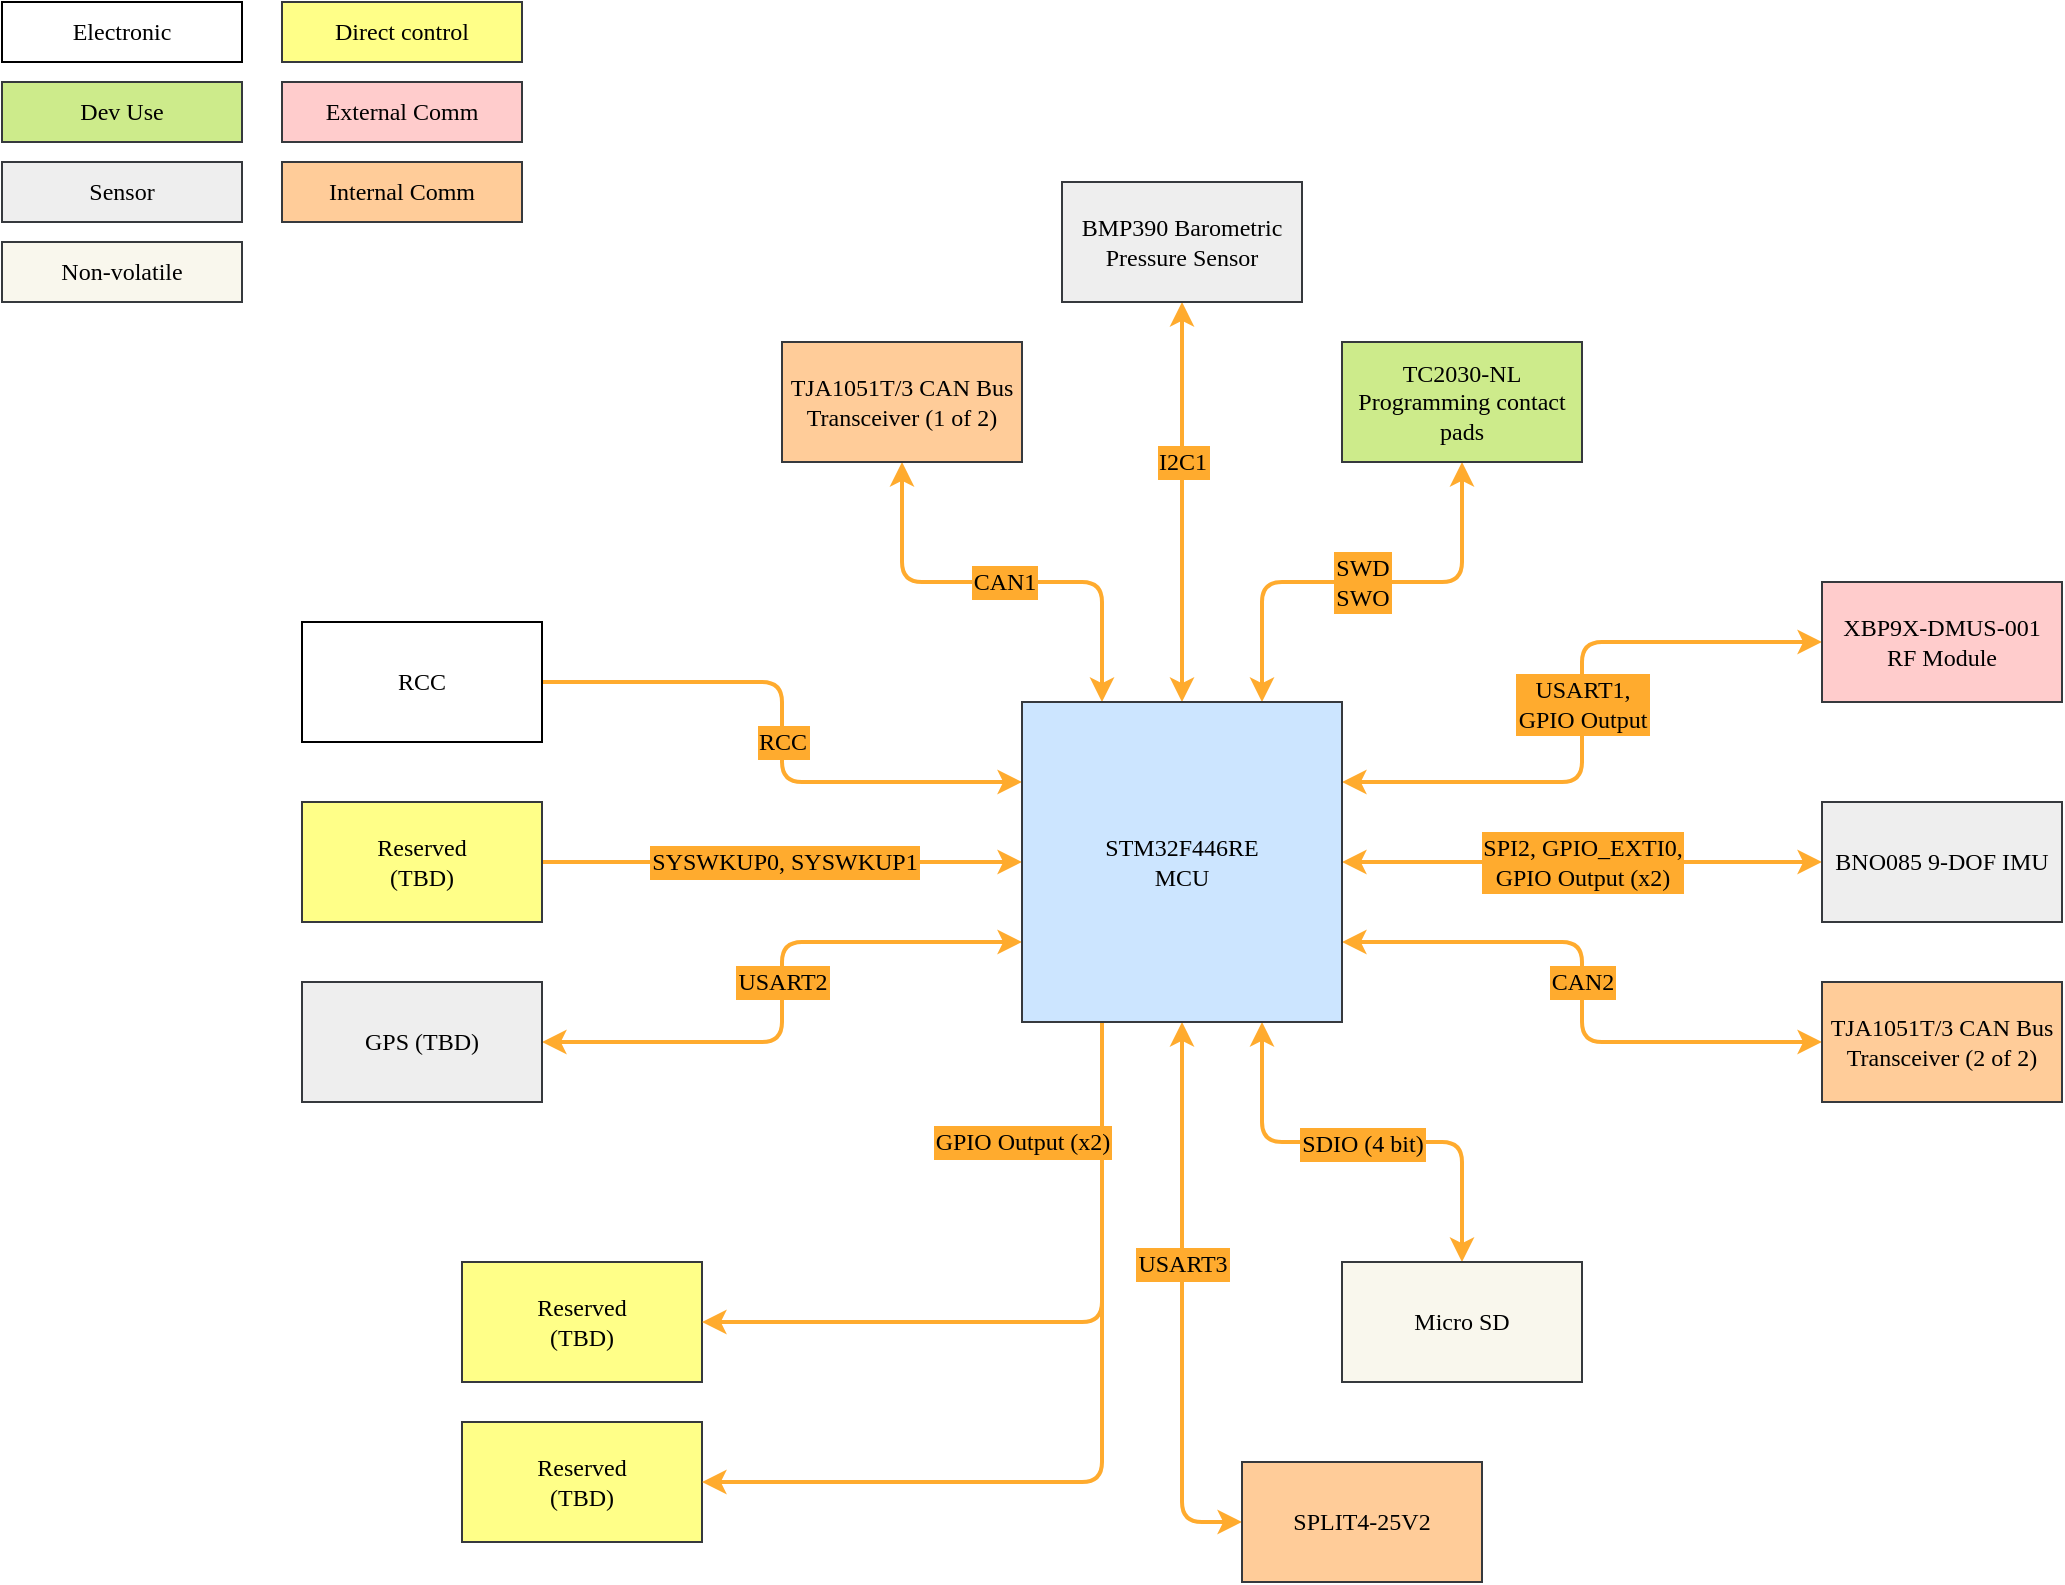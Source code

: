<mxfile version="24.7.12">
  <diagram name="Page-1" id="_8Z-U01voDiPmD-Zs1qL">
    <mxGraphModel dx="1434" dy="746" grid="1" gridSize="10" guides="1" tooltips="1" connect="1" arrows="1" fold="1" page="1" pageScale="1" pageWidth="1169" pageHeight="827" math="0" shadow="0">
      <root>
        <mxCell id="0" />
        <mxCell id="1" parent="0" />
        <mxCell id="5DF6abSAtcW0_sRubqsM-15" style="edgeStyle=orthogonalEdgeStyle;rounded=1;orthogonalLoop=1;jettySize=auto;html=1;exitX=0;exitY=0.25;exitDx=0;exitDy=0;entryX=1;entryY=0.5;entryDx=0;entryDy=0;strokeWidth=2;curved=0;strokeColor=#FFAB2E;startArrow=classic;startFill=1;endArrow=none;endFill=0;" parent="1" source="JKJvemzIVtSR8P2CJAXn-1" target="5DF6abSAtcW0_sRubqsM-13" edge="1">
          <mxGeometry relative="1" as="geometry" />
        </mxCell>
        <mxCell id="5DF6abSAtcW0_sRubqsM-16" value="RCC" style="edgeLabel;html=1;align=center;verticalAlign=middle;resizable=0;points=[];fontSize=12;fontFamily=JetBrains Mono;fontSource=https%3A%2F%2Ffonts.googleapis.com%2Fcss%3Ffamily%3DJetBrains%2BMono;labelBackgroundColor=#FFAB2E;labelBorderColor=#FFAB2E;textShadow=0;" parent="5DF6abSAtcW0_sRubqsM-15" vertex="1" connectable="0">
          <mxGeometry x="-0.008" y="-1" relative="1" as="geometry">
            <mxPoint x="-1" y="4" as="offset" />
          </mxGeometry>
        </mxCell>
        <mxCell id="JKJvemzIVtSR8P2CJAXn-3" style="edgeStyle=orthogonalEdgeStyle;rounded=1;orthogonalLoop=1;jettySize=auto;html=1;entryX=0;entryY=0.5;entryDx=0;entryDy=0;startArrow=classic;startFill=1;strokeWidth=2;fontSize=12;fontFamily=JetBrains Mono;fontSource=https%3A%2F%2Ffonts.googleapis.com%2Fcss%3Ffamily%3DJetBrains%2BMono;strokeColor=#FFAB2E;fillColor=#ffcc99;curved=0;exitX=1;exitY=0.5;exitDx=0;exitDy=0;" parent="1" source="JKJvemzIVtSR8P2CJAXn-1" target="JKJvemzIVtSR8P2CJAXn-2" edge="1">
          <mxGeometry relative="1" as="geometry">
            <mxPoint x="740" y="480" as="sourcePoint" />
          </mxGeometry>
        </mxCell>
        <mxCell id="JKJvemzIVtSR8P2CJAXn-4" value="SPI2, GPIO_EXTI0, &lt;br&gt;GPIO Output (x2)" style="edgeLabel;html=1;align=center;verticalAlign=middle;resizable=0;points=[];fontSize=12;fontFamily=JetBrains Mono;fontSource=https%3A%2F%2Ffonts.googleapis.com%2Fcss%3Ffamily%3DJetBrains%2BMono;labelBackgroundColor=#FFAB2E;labelBorderColor=#FFAB2E;" parent="JKJvemzIVtSR8P2CJAXn-3" vertex="1" connectable="0">
          <mxGeometry x="0.025" y="-3" relative="1" as="geometry">
            <mxPoint x="-3" y="-3" as="offset" />
          </mxGeometry>
        </mxCell>
        <mxCell id="JKJvemzIVtSR8P2CJAXn-6" style="edgeStyle=orthogonalEdgeStyle;rounded=1;orthogonalLoop=1;jettySize=auto;html=1;exitX=1;exitY=0.25;exitDx=0;exitDy=0;entryX=0;entryY=0.5;entryDx=0;entryDy=0;startArrow=classic;startFill=1;strokeWidth=2;fontSize=12;fontFamily=JetBrains Mono;fontSource=https%3A%2F%2Ffonts.googleapis.com%2Fcss%3Ffamily%3DJetBrains%2BMono;strokeColor=#FFAB2E;fillColor=#ffcc99;curved=0;" parent="1" source="JKJvemzIVtSR8P2CJAXn-1" target="JKJvemzIVtSR8P2CJAXn-5" edge="1">
          <mxGeometry relative="1" as="geometry" />
        </mxCell>
        <mxCell id="JKJvemzIVtSR8P2CJAXn-7" value="&lt;div&gt;USART1,&lt;/div&gt;&lt;div&gt;GPIO Output&lt;br&gt;&lt;/div&gt;" style="edgeLabel;html=1;align=center;verticalAlign=middle;resizable=0;points=[];fontSize=12;fontFamily=JetBrains Mono;fontSource=https%3A%2F%2Ffonts.googleapis.com%2Fcss%3Ffamily%3DJetBrains%2BMono;labelBackgroundColor=#FFAB2E;labelBorderColor=#FFAB2E;" parent="JKJvemzIVtSR8P2CJAXn-6" vertex="1" connectable="0">
          <mxGeometry x="0.017" relative="1" as="geometry">
            <mxPoint y="-2" as="offset" />
          </mxGeometry>
        </mxCell>
        <mxCell id="1UeGAJv3N5sdaj4KIY9R-2" style="edgeStyle=orthogonalEdgeStyle;rounded=1;orthogonalLoop=1;jettySize=auto;html=1;entryX=0.5;entryY=0;entryDx=0;entryDy=0;startArrow=classic;startFill=1;fontSize=12;fontFamily=JetBrains Mono;fontSource=https%3A%2F%2Ffonts.googleapis.com%2Fcss%3Ffamily%3DJetBrains%2BMono;strokeWidth=2;strokeColor=#FFAB2E;curved=0;exitX=0.75;exitY=1;exitDx=0;exitDy=0;" parent="1" source="JKJvemzIVtSR8P2CJAXn-1" target="1UeGAJv3N5sdaj4KIY9R-1" edge="1">
          <mxGeometry relative="1" as="geometry">
            <mxPoint x="630" y="580" as="sourcePoint" />
          </mxGeometry>
        </mxCell>
        <mxCell id="1UeGAJv3N5sdaj4KIY9R-18" value="SDIO (4 bit)" style="edgeLabel;html=1;align=center;verticalAlign=middle;resizable=0;points=[];fontSize=12;fontFamily=JetBrains Mono;fontSource=https%3A%2F%2Ffonts.googleapis.com%2Fcss%3Ffamily%3DJetBrains%2BMono;labelBackgroundColor=#FFAB2E;labelBorderColor=#FFAB2E;" parent="1UeGAJv3N5sdaj4KIY9R-2" vertex="1" connectable="0">
          <mxGeometry x="0.676" y="-1" relative="1" as="geometry">
            <mxPoint x="-49" y="-24" as="offset" />
          </mxGeometry>
        </mxCell>
        <mxCell id="1UeGAJv3N5sdaj4KIY9R-6" style="edgeStyle=orthogonalEdgeStyle;rounded=1;orthogonalLoop=1;jettySize=auto;html=1;exitX=0;exitY=0.75;exitDx=0;exitDy=0;entryX=1;entryY=0.5;entryDx=0;entryDy=0;startArrow=classic;startFill=1;fontSize=12;fontFamily=JetBrains Mono;fontSource=https%3A%2F%2Ffonts.googleapis.com%2Fcss%3Ffamily%3DJetBrains%2BMono;strokeWidth=2;strokeColor=#FFAB2E;curved=0;" parent="1" source="JKJvemzIVtSR8P2CJAXn-1" target="1UeGAJv3N5sdaj4KIY9R-3" edge="1">
          <mxGeometry relative="1" as="geometry" />
        </mxCell>
        <mxCell id="1UeGAJv3N5sdaj4KIY9R-19" value="USART2" style="edgeLabel;html=1;align=center;verticalAlign=middle;resizable=0;points=[];fontSize=12;fontFamily=JetBrains Mono;fontSource=https%3A%2F%2Ffonts.googleapis.com%2Fcss%3Ffamily%3DJetBrains%2BMono;labelBackgroundColor=#FFAB2E;labelBorderColor=#FFAB2E;" parent="1UeGAJv3N5sdaj4KIY9R-6" vertex="1" connectable="0">
          <mxGeometry x="0.029" relative="1" as="geometry">
            <mxPoint y="-9" as="offset" />
          </mxGeometry>
        </mxCell>
        <mxCell id="1UeGAJv3N5sdaj4KIY9R-7" style="edgeStyle=orthogonalEdgeStyle;rounded=1;orthogonalLoop=1;jettySize=auto;html=1;exitX=0.5;exitY=1;exitDx=0;exitDy=0;entryX=0;entryY=0.5;entryDx=0;entryDy=0;startArrow=classic;startFill=1;fontSize=12;fontFamily=JetBrains Mono;fontSource=https%3A%2F%2Ffonts.googleapis.com%2Fcss%3Ffamily%3DJetBrains%2BMono;strokeWidth=2;strokeColor=#FFAB2E;curved=0;" parent="1" source="JKJvemzIVtSR8P2CJAXn-1" target="1UeGAJv3N5sdaj4KIY9R-4" edge="1">
          <mxGeometry relative="1" as="geometry" />
        </mxCell>
        <mxCell id="1UeGAJv3N5sdaj4KIY9R-20" value="USART3" style="edgeLabel;html=1;align=center;verticalAlign=middle;resizable=0;points=[];fontSize=12;fontFamily=JetBrains Mono;fontSource=https%3A%2F%2Ffonts.googleapis.com%2Fcss%3Ffamily%3DJetBrains%2BMono;labelBackgroundColor=#FFAB2E;labelBorderColor=#FFAB2E;" parent="1UeGAJv3N5sdaj4KIY9R-7" vertex="1" connectable="0">
          <mxGeometry x="-0.19" relative="1" as="geometry">
            <mxPoint y="7" as="offset" />
          </mxGeometry>
        </mxCell>
        <mxCell id="JKJvemzIVtSR8P2CJAXn-2" value="BNO085 9-DOF IMU" style="rounded=0;whiteSpace=wrap;html=1;fontSize=12;fontFamily=JetBrains Mono;fontSource=https%3A%2F%2Ffonts.googleapis.com%2Fcss%3Ffamily%3DJetBrains%2BMono;fillColor=#eeeeee;strokeColor=#36393d;" parent="1" vertex="1">
          <mxGeometry x="920" y="410" width="120" height="60" as="geometry" />
        </mxCell>
        <mxCell id="JKJvemzIVtSR8P2CJAXn-5" value="XBP9X-DMUS-001&lt;br&gt;RF Module" style="rounded=0;whiteSpace=wrap;html=1;fontSize=12;fontFamily=JetBrains Mono;fontSource=https%3A%2F%2Ffonts.googleapis.com%2Fcss%3Ffamily%3DJetBrains%2BMono;fillColor=#ffcccc;strokeColor=#36393d;" parent="1" vertex="1">
          <mxGeometry x="920" y="300" width="120" height="60" as="geometry" />
        </mxCell>
        <mxCell id="JKJvemzIVtSR8P2CJAXn-10" style="edgeStyle=orthogonalEdgeStyle;rounded=1;orthogonalLoop=1;jettySize=auto;html=1;exitX=0.5;exitY=1;exitDx=0;exitDy=0;entryX=0.5;entryY=0;entryDx=0;entryDy=0;startArrow=classic;startFill=1;strokeWidth=2;fontSize=12;fontFamily=JetBrains Mono;fontSource=https%3A%2F%2Ffonts.googleapis.com%2Fcss%3Ffamily%3DJetBrains%2BMono;strokeColor=#FFAB2E;fillColor=#ffcc99;curved=0;" parent="1" source="JKJvemzIVtSR8P2CJAXn-9" target="JKJvemzIVtSR8P2CJAXn-1" edge="1">
          <mxGeometry relative="1" as="geometry" />
        </mxCell>
        <mxCell id="JKJvemzIVtSR8P2CJAXn-11" value="I2C1" style="edgeLabel;html=1;align=center;verticalAlign=middle;resizable=0;points=[];fontSize=12;fontFamily=JetBrains Mono;fontSource=https%3A%2F%2Ffonts.googleapis.com%2Fcss%3Ffamily%3DJetBrains%2BMono;labelBackgroundColor=#FFAB2E;labelBorderColor=#FFAB2E;" parent="JKJvemzIVtSR8P2CJAXn-10" vertex="1" connectable="0">
          <mxGeometry x="-0.024" y="2" relative="1" as="geometry">
            <mxPoint x="-2" y="-18" as="offset" />
          </mxGeometry>
        </mxCell>
        <mxCell id="JKJvemzIVtSR8P2CJAXn-9" value="BMP390 Barometric Pressure Sensor" style="rounded=0;whiteSpace=wrap;html=1;fontSize=12;fontFamily=JetBrains Mono;fontSource=https%3A%2F%2Ffonts.googleapis.com%2Fcss%3Ffamily%3DJetBrains%2BMono;fillColor=#eeeeee;strokeColor=#36393d;" parent="1" vertex="1">
          <mxGeometry x="540" y="100" width="120" height="60" as="geometry" />
        </mxCell>
        <mxCell id="JKJvemzIVtSR8P2CJAXn-23" style="edgeStyle=orthogonalEdgeStyle;rounded=1;orthogonalLoop=1;jettySize=auto;html=1;exitX=0;exitY=0.5;exitDx=0;exitDy=0;strokeWidth=2;startArrow=classic;startFill=1;fontFamily=JetBrains Mono;fontSource=https%3A%2F%2Ffonts.googleapis.com%2Fcss%3Ffamily%3DJetBrains%2BMono;strokeColor=#FFAB2E;fillColor=#ffcc99;fontSize=12;curved=0;entryX=1;entryY=0.75;entryDx=0;entryDy=0;" parent="1" source="JKJvemzIVtSR8P2CJAXn-16" target="JKJvemzIVtSR8P2CJAXn-1" edge="1">
          <mxGeometry relative="1" as="geometry">
            <mxPoint x="690" y="450" as="targetPoint" />
          </mxGeometry>
        </mxCell>
        <mxCell id="JKJvemzIVtSR8P2CJAXn-24" value="CAN2" style="edgeLabel;html=1;align=center;verticalAlign=middle;resizable=0;points=[];fontFamily=JetBrains Mono;fontSource=https%3A%2F%2Ffonts.googleapis.com%2Fcss%3Ffamily%3DJetBrains%2BMono;fontSize=12;labelBackgroundColor=#FFAB2E;labelBorderColor=#FFAB2E;" parent="JKJvemzIVtSR8P2CJAXn-23" vertex="1" connectable="0">
          <mxGeometry x="-0.033" relative="1" as="geometry">
            <mxPoint y="-10" as="offset" />
          </mxGeometry>
        </mxCell>
        <mxCell id="JKJvemzIVtSR8P2CJAXn-16" value="TJA1051T/3 CAN Bus Transceiver (2 of 2)" style="rounded=0;whiteSpace=wrap;html=1;fontSize=12;fontFamily=JetBrains Mono;fontSource=https%3A%2F%2Ffonts.googleapis.com%2Fcss%3Ffamily%3DJetBrains%2BMono;fillColor=#ffcc99;strokeColor=#36393d;" parent="1" vertex="1">
          <mxGeometry x="920" y="500" width="120" height="60" as="geometry" />
        </mxCell>
        <mxCell id="JKJvemzIVtSR8P2CJAXn-22" style="edgeStyle=orthogonalEdgeStyle;rounded=1;orthogonalLoop=1;jettySize=auto;html=1;exitX=0.5;exitY=1;exitDx=0;exitDy=0;entryX=0.25;entryY=0;entryDx=0;entryDy=0;strokeWidth=2;startArrow=classic;startFill=1;fontFamily=JetBrains Mono;fontSource=https%3A%2F%2Ffonts.googleapis.com%2Fcss%3Ffamily%3DJetBrains%2BMono;strokeColor=#FFAB2E;fillColor=#ffcc99;fontSize=12;curved=0;" parent="1" source="JKJvemzIVtSR8P2CJAXn-21" target="JKJvemzIVtSR8P2CJAXn-1" edge="1">
          <mxGeometry relative="1" as="geometry" />
        </mxCell>
        <mxCell id="JKJvemzIVtSR8P2CJAXn-25" value="CAN1" style="edgeLabel;html=1;align=center;verticalAlign=middle;resizable=0;points=[];fontFamily=JetBrains Mono;fontSource=https%3A%2F%2Ffonts.googleapis.com%2Fcss%3Ffamily%3DJetBrains%2BMono;fontSize=12;labelBackgroundColor=#FFAB2E;labelBorderColor=#FFAB2E;" parent="JKJvemzIVtSR8P2CJAXn-22" vertex="1" connectable="0">
          <mxGeometry x="0.012" y="-1" relative="1" as="geometry">
            <mxPoint x="-1" y="-1" as="offset" />
          </mxGeometry>
        </mxCell>
        <mxCell id="JKJvemzIVtSR8P2CJAXn-21" value="TJA1051T/3 CAN Bus Transceiver (1 of 2)" style="rounded=0;whiteSpace=wrap;html=1;fontSize=12;fontFamily=JetBrains Mono;fontSource=https%3A%2F%2Ffonts.googleapis.com%2Fcss%3Ffamily%3DJetBrains%2BMono;fillColor=#ffcc99;strokeColor=#36393d;" parent="1" vertex="1">
          <mxGeometry x="400" y="180" width="120" height="60" as="geometry" />
        </mxCell>
        <mxCell id="JKJvemzIVtSR8P2CJAXn-29" style="edgeStyle=orthogonalEdgeStyle;rounded=1;orthogonalLoop=1;jettySize=auto;html=1;exitX=0.5;exitY=1;exitDx=0;exitDy=0;entryX=0.75;entryY=0;entryDx=0;entryDy=0;startArrow=classic;startFill=1;strokeWidth=2;strokeColor=#FFAB2E;fillColor=#ffcc99;fontSize=12;fontFamily=JetBrains Mono;fontSource=https%3A%2F%2Ffonts.googleapis.com%2Fcss%3Ffamily%3DJetBrains%2BMono;curved=0;" parent="1" source="JKJvemzIVtSR8P2CJAXn-28" target="JKJvemzIVtSR8P2CJAXn-1" edge="1">
          <mxGeometry relative="1" as="geometry" />
        </mxCell>
        <mxCell id="JKJvemzIVtSR8P2CJAXn-31" value="SWD&lt;br style=&quot;font-size: 12px;&quot;&gt;SWO" style="edgeLabel;html=1;align=center;verticalAlign=middle;resizable=0;points=[];fontSize=12;fontFamily=JetBrains Mono;fontSource=https%3A%2F%2Ffonts.googleapis.com%2Fcss%3Ffamily%3DJetBrains%2BMono;labelBackgroundColor=#FFAB2E;labelBorderColor=#FFAB2E;" parent="JKJvemzIVtSR8P2CJAXn-29" vertex="1" connectable="0">
          <mxGeometry x="0.08" y="-2" relative="1" as="geometry">
            <mxPoint x="9" y="2" as="offset" />
          </mxGeometry>
        </mxCell>
        <mxCell id="JKJvemzIVtSR8P2CJAXn-28" value="TC2030-NL Programming contact pads" style="rounded=0;whiteSpace=wrap;html=1;fontSize=12;fontFamily=JetBrains Mono;fontSource=https%3A%2F%2Ffonts.googleapis.com%2Fcss%3Ffamily%3DJetBrains%2BMono;fillColor=#cdeb8b;strokeColor=#36393d;" parent="1" vertex="1">
          <mxGeometry x="680" y="180" width="120" height="60" as="geometry" />
        </mxCell>
        <mxCell id="1UeGAJv3N5sdaj4KIY9R-1" value="Micro SD" style="rounded=0;whiteSpace=wrap;html=1;fontSize=12;fontFamily=JetBrains Mono;fontSource=https%3A%2F%2Ffonts.googleapis.com%2Fcss%3Ffamily%3DJetBrains%2BMono;fillColor=#f9f7ed;strokeColor=#36393d;" parent="1" vertex="1">
          <mxGeometry x="680" y="640" width="120" height="60" as="geometry" />
        </mxCell>
        <mxCell id="1UeGAJv3N5sdaj4KIY9R-3" value="GPS (TBD)" style="rounded=0;whiteSpace=wrap;html=1;fontSize=12;fontFamily=JetBrains Mono;fontSource=https%3A%2F%2Ffonts.googleapis.com%2Fcss%3Ffamily%3DJetBrains%2BMono;fillColor=#eeeeee;strokeColor=#36393d;" parent="1" vertex="1">
          <mxGeometry x="160" y="500" width="120" height="60" as="geometry" />
        </mxCell>
        <mxCell id="1UeGAJv3N5sdaj4KIY9R-4" value="&lt;span class=&quot;VariationProductSKU&quot;&gt;SPLIT4-25V2&lt;/span&gt;" style="rounded=0;whiteSpace=wrap;html=1;fontSize=12;fontFamily=JetBrains Mono;fontSource=https%3A%2F%2Ffonts.googleapis.com%2Fcss%3Ffamily%3DJetBrains%2BMono;fillColor=#ffcc99;strokeColor=#36393d;" parent="1" vertex="1">
          <mxGeometry x="630" y="740" width="120" height="60" as="geometry" />
        </mxCell>
        <mxCell id="1UeGAJv3N5sdaj4KIY9R-10" value="&lt;div style=&quot;font-size: 12px;&quot;&gt;Reserved&lt;/div&gt;&lt;div style=&quot;font-size: 12px;&quot;&gt;(TBD)&lt;br style=&quot;font-size: 12px;&quot;&gt;&lt;/div&gt;" style="rounded=0;whiteSpace=wrap;html=1;fontSize=12;fontFamily=JetBrains Mono;fontSource=https%3A%2F%2Ffonts.googleapis.com%2Fcss%3Ffamily%3DJetBrains%2BMono;fillColor=#ffff88;strokeColor=#36393d;" parent="1" vertex="1">
          <mxGeometry x="240" y="640" width="120" height="60" as="geometry" />
        </mxCell>
        <mxCell id="1UeGAJv3N5sdaj4KIY9R-11" value="&lt;div style=&quot;font-size: 12px;&quot;&gt;Reserved&lt;/div&gt;&lt;div style=&quot;font-size: 12px;&quot;&gt;(TBD)&lt;br style=&quot;font-size: 12px;&quot;&gt;&lt;/div&gt;" style="rounded=0;whiteSpace=wrap;html=1;fontSize=12;fontFamily=JetBrains Mono;fontSource=https%3A%2F%2Ffonts.googleapis.com%2Fcss%3Ffamily%3DJetBrains%2BMono;fillColor=#ffff88;strokeColor=#36393d;" parent="1" vertex="1">
          <mxGeometry x="240" y="720" width="120" height="60" as="geometry" />
        </mxCell>
        <mxCell id="5DF6abSAtcW0_sRubqsM-4" value="Dev Use" style="rounded=0;whiteSpace=wrap;html=1;fontSize=12;fontFamily=JetBrains Mono;fontSource=https%3A%2F%2Ffonts.googleapis.com%2Fcss%3Ffamily%3DJetBrains%2BMono;fillColor=#cdeb8b;strokeColor=#36393d;" parent="1" vertex="1">
          <mxGeometry x="10" y="50" width="120" height="30" as="geometry" />
        </mxCell>
        <mxCell id="5DF6abSAtcW0_sRubqsM-5" value="Sensor" style="rounded=0;whiteSpace=wrap;html=1;fontSize=12;fontFamily=JetBrains Mono;fontSource=https%3A%2F%2Ffonts.googleapis.com%2Fcss%3Ffamily%3DJetBrains%2BMono;fillColor=#eeeeee;strokeColor=#36393d;" parent="1" vertex="1">
          <mxGeometry x="10" y="90" width="120" height="30" as="geometry" />
        </mxCell>
        <mxCell id="5DF6abSAtcW0_sRubqsM-6" value="Non-volatile" style="rounded=0;whiteSpace=wrap;html=1;fontSize=12;fontFamily=JetBrains Mono;fontSource=https%3A%2F%2Ffonts.googleapis.com%2Fcss%3Ffamily%3DJetBrains%2BMono;fillColor=#f9f7ed;strokeColor=#36393d;" parent="1" vertex="1">
          <mxGeometry x="10" y="130" width="120" height="30" as="geometry" />
        </mxCell>
        <mxCell id="5DF6abSAtcW0_sRubqsM-7" value="Direct control" style="rounded=0;whiteSpace=wrap;html=1;fontSize=12;fontFamily=JetBrains Mono;fontSource=https%3A%2F%2Ffonts.googleapis.com%2Fcss%3Ffamily%3DJetBrains%2BMono;fillColor=#ffff88;strokeColor=#36393d;" parent="1" vertex="1">
          <mxGeometry x="150" y="10" width="120" height="30" as="geometry" />
        </mxCell>
        <mxCell id="5DF6abSAtcW0_sRubqsM-8" value="External Comm" style="rounded=0;whiteSpace=wrap;html=1;fontSize=12;fontFamily=JetBrains Mono;fontSource=https%3A%2F%2Ffonts.googleapis.com%2Fcss%3Ffamily%3DJetBrains%2BMono;fillColor=#ffcccc;strokeColor=#36393d;" parent="1" vertex="1">
          <mxGeometry x="150" y="50" width="120" height="30" as="geometry" />
        </mxCell>
        <mxCell id="5DF6abSAtcW0_sRubqsM-10" style="edgeStyle=orthogonalEdgeStyle;rounded=1;orthogonalLoop=1;jettySize=auto;html=1;exitX=1;exitY=0.5;exitDx=0;exitDy=0;entryX=0;entryY=0.5;entryDx=0;entryDy=0;strokeWidth=2;curved=0;strokeColor=#FFAB2E;" parent="1" source="5DF6abSAtcW0_sRubqsM-9" target="JKJvemzIVtSR8P2CJAXn-1" edge="1">
          <mxGeometry relative="1" as="geometry" />
        </mxCell>
        <mxCell id="5DF6abSAtcW0_sRubqsM-12" value="SYSWKUP0, SYSWKUP1" style="edgeLabel;html=1;align=center;verticalAlign=middle;resizable=0;points=[];fontSize=12;fontFamily=JetBrains Mono;fontSource=https%3A%2F%2Ffonts.googleapis.com%2Fcss%3Ffamily%3DJetBrains%2BMono;labelBackgroundColor=#FFAB2E;labelBorderColor=#FFAB2E;textShadow=0;" parent="5DF6abSAtcW0_sRubqsM-10" vertex="1" connectable="0">
          <mxGeometry x="-0.18" relative="1" as="geometry">
            <mxPoint x="22" as="offset" />
          </mxGeometry>
        </mxCell>
        <mxCell id="5DF6abSAtcW0_sRubqsM-9" value="&lt;div style=&quot;font-size: 12px;&quot;&gt;Reserved&lt;/div&gt;&lt;div style=&quot;font-size: 12px;&quot;&gt;(TBD)&lt;br style=&quot;font-size: 12px;&quot;&gt;&lt;/div&gt;" style="rounded=0;whiteSpace=wrap;html=1;fontSize=12;fontFamily=JetBrains Mono;fontSource=https%3A%2F%2Ffonts.googleapis.com%2Fcss%3Ffamily%3DJetBrains%2BMono;fillColor=#ffff88;strokeColor=#36393d;" parent="1" vertex="1">
          <mxGeometry x="160" y="410" width="120" height="60" as="geometry" />
        </mxCell>
        <mxCell id="5DF6abSAtcW0_sRubqsM-11" value="Internal Comm " style="rounded=0;whiteSpace=wrap;html=1;fontSize=12;fontFamily=JetBrains Mono;fontSource=https%3A%2F%2Ffonts.googleapis.com%2Fcss%3Ffamily%3DJetBrains%2BMono;fillColor=#ffcc99;strokeColor=#36393d;" parent="1" vertex="1">
          <mxGeometry x="150" y="90" width="120" height="30" as="geometry" />
        </mxCell>
        <mxCell id="5DF6abSAtcW0_sRubqsM-13" value="RCC" style="rounded=0;whiteSpace=wrap;html=1;fontSize=12;fontFamily=JetBrains Mono;fontSource=https%3A%2F%2Ffonts.googleapis.com%2Fcss%3Ffamily%3DJetBrains%2BMono;" parent="1" vertex="1">
          <mxGeometry x="160" y="320" width="120" height="60" as="geometry" />
        </mxCell>
        <mxCell id="5DF6abSAtcW0_sRubqsM-14" value="Electronic" style="rounded=0;whiteSpace=wrap;html=1;fontSize=12;fontFamily=JetBrains Mono;fontSource=https%3A%2F%2Ffonts.googleapis.com%2Fcss%3Ffamily%3DJetBrains%2BMono;" parent="1" vertex="1">
          <mxGeometry x="10" y="10" width="120" height="30" as="geometry" />
        </mxCell>
        <mxCell id="7E9w_YDeXNLOFddWaXn4-1" style="edgeStyle=orthogonalEdgeStyle;rounded=1;orthogonalLoop=1;jettySize=auto;html=1;exitX=0.25;exitY=1;exitDx=0;exitDy=0;entryX=1;entryY=0.5;entryDx=0;entryDy=0;strokeColor=#FFAB2E;strokeWidth=2;curved=0;" parent="1" source="JKJvemzIVtSR8P2CJAXn-1" target="1UeGAJv3N5sdaj4KIY9R-10" edge="1">
          <mxGeometry relative="1" as="geometry" />
        </mxCell>
        <mxCell id="7E9w_YDeXNLOFddWaXn4-2" style="edgeStyle=orthogonalEdgeStyle;rounded=1;orthogonalLoop=1;jettySize=auto;html=1;exitX=0.25;exitY=1;exitDx=0;exitDy=0;entryX=1;entryY=0.5;entryDx=0;entryDy=0;strokeColor=#FFAB2E;strokeWidth=2;curved=0;" parent="1" source="JKJvemzIVtSR8P2CJAXn-1" target="1UeGAJv3N5sdaj4KIY9R-11" edge="1">
          <mxGeometry relative="1" as="geometry" />
        </mxCell>
        <mxCell id="7E9w_YDeXNLOFddWaXn4-4" value="&lt;font face=&quot;JetBrains Mono&quot; data-font-src=&quot;https://fonts.googleapis.com/css?family=JetBrains+Mono&quot; style=&quot;font-size: 12px;&quot;&gt;GPIO Output (x2)&lt;/font&gt;" style="edgeLabel;html=1;align=center;verticalAlign=middle;resizable=0;points=[];labelBackgroundColor=#FFAB2E;labelBorderColor=#FFAB2E;spacingTop=0;" parent="7E9w_YDeXNLOFddWaXn4-2" vertex="1" connectable="0">
          <mxGeometry x="-0.74" y="-5" relative="1" as="geometry">
            <mxPoint x="-35" y="4" as="offset" />
          </mxGeometry>
        </mxCell>
        <mxCell id="JKJvemzIVtSR8P2CJAXn-1" value="STM32F446RE&lt;br style=&quot;font-size: 12px;&quot;&gt;MCU" style="rounded=0;whiteSpace=wrap;html=1;fontFamily=JetBrains Mono;fillColor=#cce5ff;strokeColor=#36393d;fontSize=12;fontSource=https%3A%2F%2Ffonts.googleapis.com%2Fcss%3Ffamily%3DJetBrains%2BMono;" parent="1" vertex="1">
          <mxGeometry x="520" y="360" width="160" height="160" as="geometry" />
        </mxCell>
      </root>
    </mxGraphModel>
  </diagram>
</mxfile>
